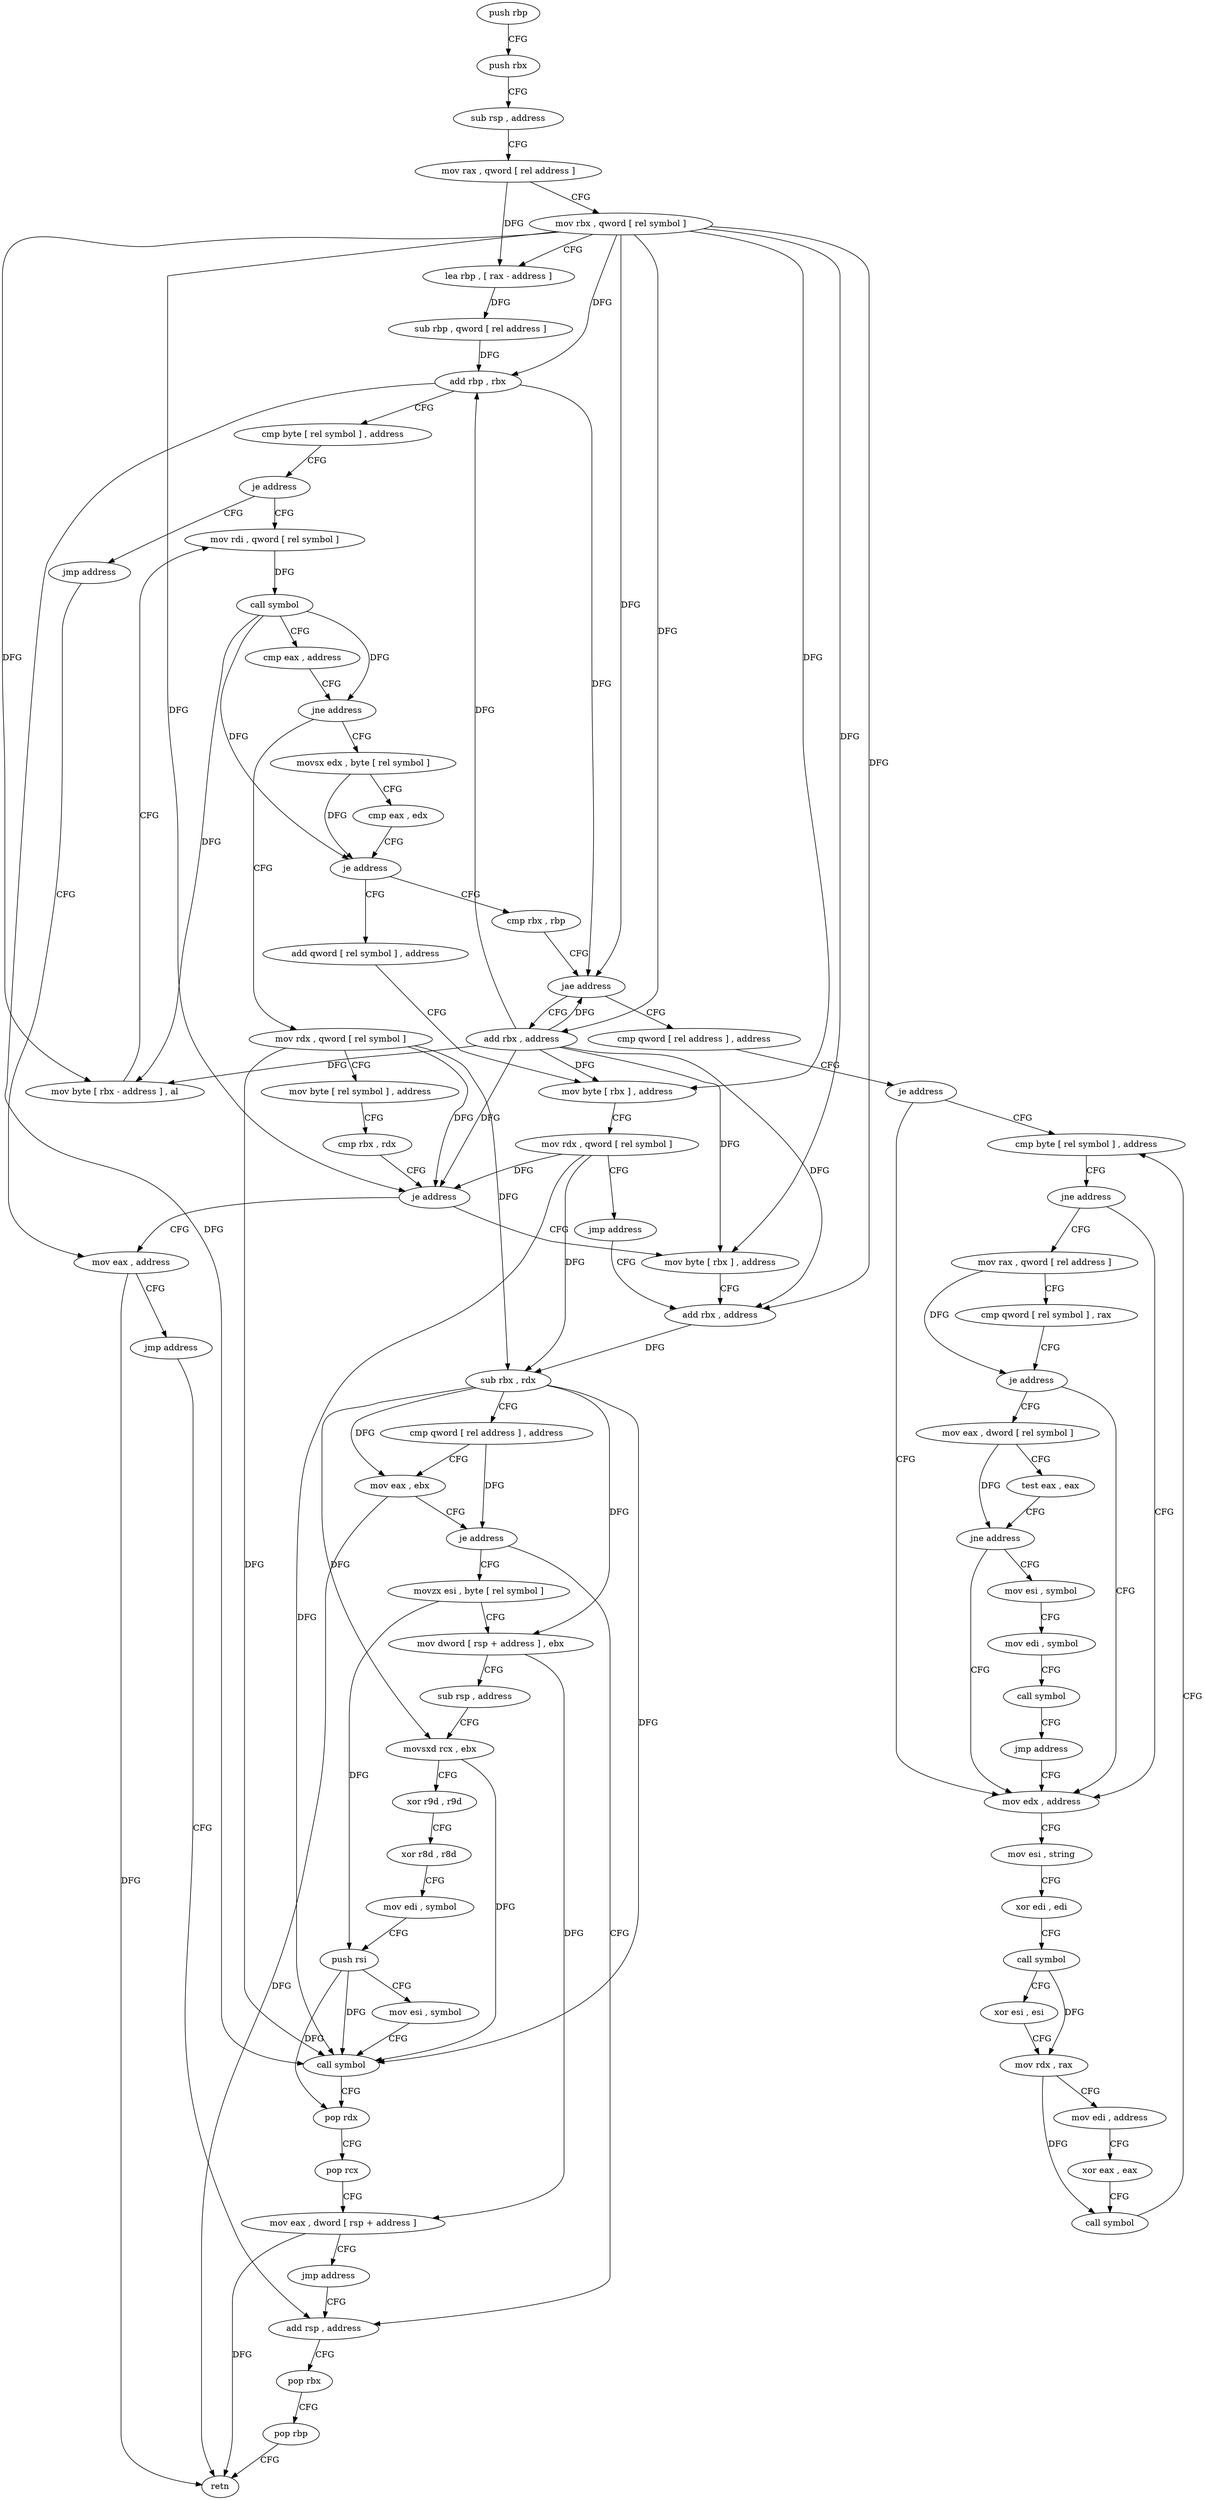 digraph "func" {
"4211776" [label = "push rbp" ]
"4211777" [label = "push rbx" ]
"4211778" [label = "sub rsp , address" ]
"4211782" [label = "mov rax , qword [ rel address ]" ]
"4211789" [label = "mov rbx , qword [ rel symbol ]" ]
"4211796" [label = "lea rbp , [ rax - address ]" ]
"4211800" [label = "sub rbp , qword [ rel address ]" ]
"4211807" [label = "add rbp , rbx" ]
"4211810" [label = "cmp byte [ rel symbol ] , address" ]
"4211817" [label = "je address" ]
"4211851" [label = "mov rdi , qword [ rel symbol ]" ]
"4211819" [label = "jmp address" ]
"4211858" [label = "call symbol" ]
"4211863" [label = "cmp eax , address" ]
"4211866" [label = "jne address" ]
"4211824" [label = "movsx edx , byte [ rel symbol ]" ]
"4211868" [label = "mov rdx , qword [ rel symbol ]" ]
"4211988" [label = "mov eax , address" ]
"4211831" [label = "cmp eax , edx" ]
"4211833" [label = "je address" ]
"4211920" [label = "add qword [ rel symbol ] , address" ]
"4211835" [label = "cmp rbx , rbp" ]
"4211875" [label = "mov byte [ rel symbol ] , address" ]
"4211882" [label = "cmp rbx , rdx" ]
"4211885" [label = "je address" ]
"4211887" [label = "mov byte [ rbx ] , address" ]
"4211993" [label = "jmp address" ]
"4211909" [label = "add rsp , address" ]
"4211928" [label = "mov byte [ rbx ] , address" ]
"4211931" [label = "mov rdx , qword [ rel symbol ]" ]
"4211938" [label = "jmp address" ]
"4211890" [label = "add rbx , address" ]
"4211838" [label = "jae address" ]
"4211995" [label = "cmp qword [ rel address ] , address" ]
"4211844" [label = "add rbx , address" ]
"4211913" [label = "pop rbx" ]
"4211914" [label = "pop rbp" ]
"4211915" [label = "retn" ]
"4211894" [label = "sub rbx , rdx" ]
"4211897" [label = "cmp qword [ rel address ] , address" ]
"4211905" [label = "mov eax , ebx" ]
"4211907" [label = "je address" ]
"4211940" [label = "movzx esi , byte [ rel symbol ]" ]
"4212003" [label = "je address" ]
"4212039" [label = "cmp byte [ rel symbol ] , address" ]
"4212005" [label = "mov edx , address" ]
"4211848" [label = "mov byte [ rbx - address ] , al" ]
"4211947" [label = "mov dword [ rsp + address ] , ebx" ]
"4211951" [label = "sub rsp , address" ]
"4211955" [label = "movsxd rcx , ebx" ]
"4211958" [label = "xor r9d , r9d" ]
"4211961" [label = "xor r8d , r8d" ]
"4211964" [label = "mov edi , symbol" ]
"4211969" [label = "push rsi" ]
"4211970" [label = "mov esi , symbol" ]
"4211975" [label = "call symbol" ]
"4211980" [label = "pop rdx" ]
"4211981" [label = "pop rcx" ]
"4211982" [label = "mov eax , dword [ rsp + address ]" ]
"4211986" [label = "jmp address" ]
"4212046" [label = "jne address" ]
"4212048" [label = "mov rax , qword [ rel address ]" ]
"4212010" [label = "mov esi , string" ]
"4212015" [label = "xor edi , edi" ]
"4212017" [label = "call symbol" ]
"4212022" [label = "xor esi , esi" ]
"4212024" [label = "mov rdx , rax" ]
"4212027" [label = "mov edi , address" ]
"4212032" [label = "xor eax , eax" ]
"4212034" [label = "call symbol" ]
"4212055" [label = "cmp qword [ rel symbol ] , rax" ]
"4212062" [label = "je address" ]
"4212064" [label = "mov eax , dword [ rel symbol ]" ]
"4212070" [label = "test eax , eax" ]
"4212072" [label = "jne address" ]
"4212074" [label = "mov esi , symbol" ]
"4212079" [label = "mov edi , symbol" ]
"4212084" [label = "call symbol" ]
"4212089" [label = "jmp address" ]
"4211776" -> "4211777" [ label = "CFG" ]
"4211777" -> "4211778" [ label = "CFG" ]
"4211778" -> "4211782" [ label = "CFG" ]
"4211782" -> "4211789" [ label = "CFG" ]
"4211782" -> "4211796" [ label = "DFG" ]
"4211789" -> "4211796" [ label = "CFG" ]
"4211789" -> "4211807" [ label = "DFG" ]
"4211789" -> "4211885" [ label = "DFG" ]
"4211789" -> "4211928" [ label = "DFG" ]
"4211789" -> "4211838" [ label = "DFG" ]
"4211789" -> "4211887" [ label = "DFG" ]
"4211789" -> "4211890" [ label = "DFG" ]
"4211789" -> "4211844" [ label = "DFG" ]
"4211789" -> "4211848" [ label = "DFG" ]
"4211796" -> "4211800" [ label = "DFG" ]
"4211800" -> "4211807" [ label = "DFG" ]
"4211807" -> "4211810" [ label = "CFG" ]
"4211807" -> "4211838" [ label = "DFG" ]
"4211807" -> "4211975" [ label = "DFG" ]
"4211810" -> "4211817" [ label = "CFG" ]
"4211817" -> "4211851" [ label = "CFG" ]
"4211817" -> "4211819" [ label = "CFG" ]
"4211851" -> "4211858" [ label = "DFG" ]
"4211819" -> "4211988" [ label = "CFG" ]
"4211858" -> "4211863" [ label = "CFG" ]
"4211858" -> "4211866" [ label = "DFG" ]
"4211858" -> "4211833" [ label = "DFG" ]
"4211858" -> "4211848" [ label = "DFG" ]
"4211863" -> "4211866" [ label = "CFG" ]
"4211866" -> "4211824" [ label = "CFG" ]
"4211866" -> "4211868" [ label = "CFG" ]
"4211824" -> "4211831" [ label = "CFG" ]
"4211824" -> "4211833" [ label = "DFG" ]
"4211868" -> "4211875" [ label = "CFG" ]
"4211868" -> "4211885" [ label = "DFG" ]
"4211868" -> "4211894" [ label = "DFG" ]
"4211868" -> "4211975" [ label = "DFG" ]
"4211988" -> "4211993" [ label = "CFG" ]
"4211988" -> "4211915" [ label = "DFG" ]
"4211831" -> "4211833" [ label = "CFG" ]
"4211833" -> "4211920" [ label = "CFG" ]
"4211833" -> "4211835" [ label = "CFG" ]
"4211920" -> "4211928" [ label = "CFG" ]
"4211835" -> "4211838" [ label = "CFG" ]
"4211875" -> "4211882" [ label = "CFG" ]
"4211882" -> "4211885" [ label = "CFG" ]
"4211885" -> "4211988" [ label = "CFG" ]
"4211885" -> "4211887" [ label = "CFG" ]
"4211887" -> "4211890" [ label = "CFG" ]
"4211993" -> "4211909" [ label = "CFG" ]
"4211909" -> "4211913" [ label = "CFG" ]
"4211928" -> "4211931" [ label = "CFG" ]
"4211931" -> "4211938" [ label = "CFG" ]
"4211931" -> "4211885" [ label = "DFG" ]
"4211931" -> "4211894" [ label = "DFG" ]
"4211931" -> "4211975" [ label = "DFG" ]
"4211938" -> "4211890" [ label = "CFG" ]
"4211890" -> "4211894" [ label = "DFG" ]
"4211838" -> "4211995" [ label = "CFG" ]
"4211838" -> "4211844" [ label = "CFG" ]
"4211995" -> "4212003" [ label = "CFG" ]
"4211844" -> "4211848" [ label = "DFG" ]
"4211844" -> "4211807" [ label = "DFG" ]
"4211844" -> "4211928" [ label = "DFG" ]
"4211844" -> "4211887" [ label = "DFG" ]
"4211844" -> "4211890" [ label = "DFG" ]
"4211844" -> "4211885" [ label = "DFG" ]
"4211844" -> "4211838" [ label = "DFG" ]
"4211913" -> "4211914" [ label = "CFG" ]
"4211914" -> "4211915" [ label = "CFG" ]
"4211894" -> "4211897" [ label = "CFG" ]
"4211894" -> "4211905" [ label = "DFG" ]
"4211894" -> "4211947" [ label = "DFG" ]
"4211894" -> "4211955" [ label = "DFG" ]
"4211894" -> "4211975" [ label = "DFG" ]
"4211897" -> "4211905" [ label = "CFG" ]
"4211897" -> "4211907" [ label = "DFG" ]
"4211905" -> "4211907" [ label = "CFG" ]
"4211905" -> "4211915" [ label = "DFG" ]
"4211907" -> "4211940" [ label = "CFG" ]
"4211907" -> "4211909" [ label = "CFG" ]
"4211940" -> "4211947" [ label = "CFG" ]
"4211940" -> "4211969" [ label = "DFG" ]
"4212003" -> "4212039" [ label = "CFG" ]
"4212003" -> "4212005" [ label = "CFG" ]
"4212039" -> "4212046" [ label = "CFG" ]
"4212005" -> "4212010" [ label = "CFG" ]
"4211848" -> "4211851" [ label = "CFG" ]
"4211947" -> "4211951" [ label = "CFG" ]
"4211947" -> "4211982" [ label = "DFG" ]
"4211951" -> "4211955" [ label = "CFG" ]
"4211955" -> "4211958" [ label = "CFG" ]
"4211955" -> "4211975" [ label = "DFG" ]
"4211958" -> "4211961" [ label = "CFG" ]
"4211961" -> "4211964" [ label = "CFG" ]
"4211964" -> "4211969" [ label = "CFG" ]
"4211969" -> "4211970" [ label = "CFG" ]
"4211969" -> "4211975" [ label = "DFG" ]
"4211969" -> "4211980" [ label = "DFG" ]
"4211970" -> "4211975" [ label = "CFG" ]
"4211975" -> "4211980" [ label = "CFG" ]
"4211980" -> "4211981" [ label = "CFG" ]
"4211981" -> "4211982" [ label = "CFG" ]
"4211982" -> "4211986" [ label = "CFG" ]
"4211982" -> "4211915" [ label = "DFG" ]
"4211986" -> "4211909" [ label = "CFG" ]
"4212046" -> "4212005" [ label = "CFG" ]
"4212046" -> "4212048" [ label = "CFG" ]
"4212048" -> "4212055" [ label = "CFG" ]
"4212048" -> "4212062" [ label = "DFG" ]
"4212010" -> "4212015" [ label = "CFG" ]
"4212015" -> "4212017" [ label = "CFG" ]
"4212017" -> "4212022" [ label = "CFG" ]
"4212017" -> "4212024" [ label = "DFG" ]
"4212022" -> "4212024" [ label = "CFG" ]
"4212024" -> "4212027" [ label = "CFG" ]
"4212024" -> "4212034" [ label = "DFG" ]
"4212027" -> "4212032" [ label = "CFG" ]
"4212032" -> "4212034" [ label = "CFG" ]
"4212034" -> "4212039" [ label = "CFG" ]
"4212055" -> "4212062" [ label = "CFG" ]
"4212062" -> "4212005" [ label = "CFG" ]
"4212062" -> "4212064" [ label = "CFG" ]
"4212064" -> "4212070" [ label = "CFG" ]
"4212064" -> "4212072" [ label = "DFG" ]
"4212070" -> "4212072" [ label = "CFG" ]
"4212072" -> "4212005" [ label = "CFG" ]
"4212072" -> "4212074" [ label = "CFG" ]
"4212074" -> "4212079" [ label = "CFG" ]
"4212079" -> "4212084" [ label = "CFG" ]
"4212084" -> "4212089" [ label = "CFG" ]
"4212089" -> "4212005" [ label = "CFG" ]
}
